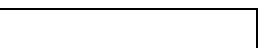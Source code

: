 %
% cookbook.mp: MetaPost diagrams for StreamIt Cookbook
% David Maze <dmaze@cag.lcs.mit.edu>
% $Id: cookbook.mp,v 1.6 2003-03-10 21:25:23 thies Exp $
%
% MetaPost is a drawing language based on Knuth's METAFONT that can
% produce embedded PostScript figures, with TeX strings embedded in it.
% It produces EPS files named cookbook.1, cookbook.2, ..., cookbook.n
% if you run 'mpost cookbook'.  Run 'texdoc mpintro' or 'texdoc mpman'
% for more infomration.
%

% Settings:
defaultfont := "rphvr";
defaultscale := 11pt/fontsize defaultfont;

% These macros probably want to be broken out into separate code, but...

% Basic unit length:
u=11pt;
% Border around text in filters
filterBorder=3pt;
% Border between pipeline label and contents
pipeBorder=5pt;
% Standard block width:
fw=5u;

% Usage: height(p), width(p)
% Returns the height or width of the bounding box of p.
def height expr p = ypart (ulcorner bbox p - llcorner bbox p) enddef;
def width expr p = xpart (urcorner bbox p - ulcorner bbox p) enddef;
def ytop expr p = ypart ulcorner bbox p enddef;
def ybot expr p = ypart llcorner bbox p enddef;
def xleft expr p = xpart llcorner bbox p enddef;
def xright expr p = xpart lrcorner bbox p enddef;

% Draw an arrowed line into a picture.
def arrowline (expr p, pa) = addto p doublepath pa withpen currentpen;
  addto p contour arrowhead pa withpen currentpen; enddef;

% Returns p, but with name placed at its top left and a box around the
% whole thing.  Add ot distance on top and ob distance below.
vardef boxed(expr name, ot, ob)(suffix p) =
  addto p doublepath (ulcorner p+(-u,ot))--(urcorner p+(u,ot))--
    (lrcorner p+(u,-ob))--(llcorner p+(-u,-ob))--cycle withpen currentpen;
  addto p also thelabel.lrt(name, ulcorner p);
  p
enddef;

% Usage: filter("name")
% Returns a picture expression.
vardef filter(expr name) =
  save p; picture p; p=nullpicture;
  addto p doublepath (0,-filterBorder)--(0,u+filterBorder)--(fw,u+filterBorder)--(fw,-filterBorder)--cycle withpen currentpen;
  addto p also thelabel(name, (fw/2,u/2));
  p
enddef;

% Usage:
%  draw toppipe("program", filter("foo"), filter("bar"));
% Returns a picture expression, drawing a pipeline without entry or
% exit arrows.
vardef toppipe(expr name)(text t) =
  save _h, _p, _q, _r;
  picture _p; _p=nullpicture;
  _h := 0;
  % What's actually going to get returned is a box with its top center at
  % 0,0.
  for v=t:
    picture _q; _q=v;
    if _h <> 0:
      addto _p doublepath (0,_h)--(0,_h-u) withpen currentpen;
      addto _p contour arrowhead (0,_h)--(0,_h-u) withpen currentpen;
      _h := _h - u;
    fi
    picture _r; _r = _q shifted (-(width _q)/2-xleft _q,_h-ytop _q);
    addto _p also _r;
    _h := _h - height _r;
  endfor;
  boxed(name, u+pipeBorder, u, _p)
enddef;
  
% Usage:
%  draw pipeline("pipe", filter("foo"), filter("bar"));
% Returns a picture expression.
vardef pipeline(expr name)(text t) =
  save _h, _p, _q, _r;
  picture _p; _p=nullpicture;
  _h := 0;
  % What's actually going to get returned is a box with its top center at
  % 0,0.
  for v=t:
    picture _q; _q=v;
    addto _p contour makepath currentpen shifted (0,_h);
    addto _p doublepath (0,_h)--(0,_h-u) withpen currentpen;
    addto _p contour arrowhead (0,_h)--(0,_h-u) withpen currentpen;
    _h := _h - u;
    picture _r; _r = _q shifted (-(width _q)/2-xleft _q,_h-ytop _q);
    addto _p also _r;
    _h := _h - height _r;
  endfor;
  addto _p doublepath (0,_h)--(0,_h-u) withpen currentpen;
  addto _p contour arrowhead (0,_h)--(0,_h-u) withpen currentpen;
  _h := _h-u;
  boxed(name, pipeBorder, 0, _p)
enddef;

% Usage:
%  draw splitjoin("sj", "dup", "rr")
%    (filter("foo"), filter("bar"))("","")("1","2")
% ...where the parameters are name, split type, join type; children;
% splitter weights; joiner weights.  Returns a picture expression.
vardef splitjoin(expr name, split, join)(text children)(text sws)(text jws) =
  save _p, _h, _x, _i, _n, _w, _q, _r, _y, _xc, _path;
  picture _p; _p=nullpicture;
  path _path;
  % Draw each of the children.
  _i := 0; _w := 0;
  for v=children:
    _i := _i + 1;
    picture _q; _q=v;
    % Goal: left side at _w, vertical center at 0.
    picture _r; _r = _q shifted (_w-(xleft _q),-(ybot _q)-(height _q)/2);
    addto _p also _r;
    _h[_i] := (height _q) / 2;
    _x[_i] := _w + (width _q) / 2;
    _w := _w + (width _q) + u;
  endfor;
  _n := _i;
  % Draw arrows for splitter/joiner.
  _xc := ((xleft _p) + (xright _p)) / 2;
  _y := (ytop _p) + u;
  _i := 0;
  for v=sws:
    _i := _i + 1;
    exitif _i > _n;
    _path := (_xc,_y)--(_x[_i],_h[_i]);
    % NB: this assumes the linear path above.
    addto _p also thelabel.top(v, .3[(_x[_i],_h[_i]),(_xc,_y)]);
    addto _p doublepath _path withpen currentpen;
    addto _p contour arrowhead _path withpen currentpen;
  endfor;
  % Splitter, and entry arrow:
  addto _p also thelabel.top(split, (_xc,_y));
  addto _p doublepath (_xc,_y+2u)--(_xc,_y+u) withpen currentpen;
  addto _p contour arrowhead (_xc,_y+2u)--(_xc,_y+u) withpen currentpen;
  _y := (ybot _p) - u;
  _i := 0;
  for v=jws:
    _i := _i + 1;
    exitif _i > _n;
    _path := (_x[_i],-_h[_i])--(_xc,_y);
    % NB: this assumes the linear path above.
    addto _p also thelabel.bot(v, .3[(_x[_i],-_h[_i]),(_xc,_y)]);
    addto _p doublepath _path withpen currentpen;
    addto _p contour arrowhead _path withpen currentpen;
  endfor;
  % Joiner, and exit arrow:
  addto _p also thelabel.bot(join, (_xc,_y));
  addto _p doublepath (_xc,_y-u)--(_xc,_y-2u) withpen currentpen;
  addto _p contour arrowhead (_xc,_y-u)--(_xc,_y-2u) withpen currentpen;
  boxed(name, 0, 0, _p)
enddef;

% Usage:
%  draw feedbackloop("feedback", "RR", "DUP",
%    filter("foo"), filter("bar"), "1","1", "","")
% ...where the parameters are name, join type, split type; children;
% joiner weights; splitter weights.  Returns a picture expression.
vardef feedbackloop(expr name, join, split, cb, cl, jx, jl, sx, sl) =
  save _p, _q, _r, _path, _xb, _xl, _hb, _hl, _y, _label;
  picture _p, _q, _r, _label; _p=nullpicture;
  path _path;
  % Draw the children.
  _q := cb;
  _r := _q shifted (-u/2-xright _q,-(ybot _q)-(height _q)/2);
  _xb := -u/2-(width _q)/2;
  _hb := (height _q)/2;
  addto _p also _r;
  _q := cl;
  _r := _q shifted (u/2-xleft _q,(-ybot _q)-(height _q)/2);
  _xl := u/2+(width _q)/2;
  _hl := (height _q)/2;
  addto _p also _r;
  % Okay.  Joiner:
  _y := (ytop _p) + u;
  _label := thelabel(join, (0,_y));
  addto _p also _label;
  addto _p doublepath (xleft _label,_y)--(_xb,_y)--(_xb,_hb)
  withpen currentpen;
  addto _p contour arrowhead (_xb,_y)--(_xb,_hb) withpen currentpen;
  addto _p doublepath (_xl,_hl)--(_xl,_y)--(xright _label,_y)
  withpen currentpen;
  addto _p contour arrowhead (_xl,_y)--(xright _label,_y) withpen currentpen;
  addto _p also thelabel.top(jl, ((_xl+xright _label)/2,_y));
  _y := (ytop _label);
  addto _p doublepath (0,_y+u)--(0,_y) withpen currentpen;
  addto _p contour arrowhead (0,_y+u)--(0,_y) withpen currentpen;
  addto _p also thelabel.rt(jx, (0,_y+u/2));
  % And splitter:
  _y := (ybot _p) - u;
  _label := thelabel(split, (0,_y));
  addto _p also _label;
  addto _p doublepath (_xb,-_hb)--(_xb,_y)--(xleft _label,_y)
  withpen currentpen;
  addto _p contour arrowhead (_xb,_y)--(xleft _label,_y) withpen currentpen;
  addto _p doublepath (xright _label,_y)--(_xl,_y)--(_xl,_hl)
  withpen currentpen;
  addto _p contour arrowhead (_xl,_y)--(_xl,-_hl) withpen currentpen;
  addto _p also thelabel.bot(sl, ((_xl+xright _label)/2,_y));
  _y := (ybot _label);
  addto _p doublepath (0,_y)--(0,_y-u) withpen currentpen;
  addto _p contour arrowhead (0,_y)--(0,_y-u) withpen currentpen;
  addto _p also thelabel.rt(sx, (0,_y-u/2));
  boxed(name, 0, 0, _p)
enddef;

% End of macro section.

beginfig(0);
  draw toppipe("FMRadio",
    filter("BandPass"),
    filter("Demod"),
    splitjoin("Equalizer","DUP","RR")
    (filter("BandPass"),thelabel("...",(0,0)),filter("BandPass"))
    ("","","")("1","","1"),
    filter("Adder"));
endfig;

beginfig(1);
  draw toppipe("Minimal",
    filter("IntSource"),
    filter("IntPrinter"));
endfig;

beginfig(2);
  draw toppipe("MovingAverage",
    filter("IntSource"),
    filter("Averager"),
    filter("IntPrinter"));
endfig;

beginfig(3);
  draw pipeline("BandPassFilter",
    splitjoin("BPFCore", "DUP", "RR")
    (filter("LowPass"),filter("LowPass"))("","")("1","1"),
    filter("Subtracter"));
endfig;

beginfig(4);
  picture c;
  c := pipeline("", filter("BandPass"), filter("Scale"));
  draw pipeline("Equalizer",
    splitjoin("EqSplit", "DUP", "RR")
    (c, thelabel("...", (0,0)), c)("","","")("1","","1"),
    filter("+"));
endfig;

beginfig(5);
  draw feedbackloop("Echo", "RR", "DUP")(filter("+"),filter("Scale"))
  ("1","1")("","");
endfig;

end
